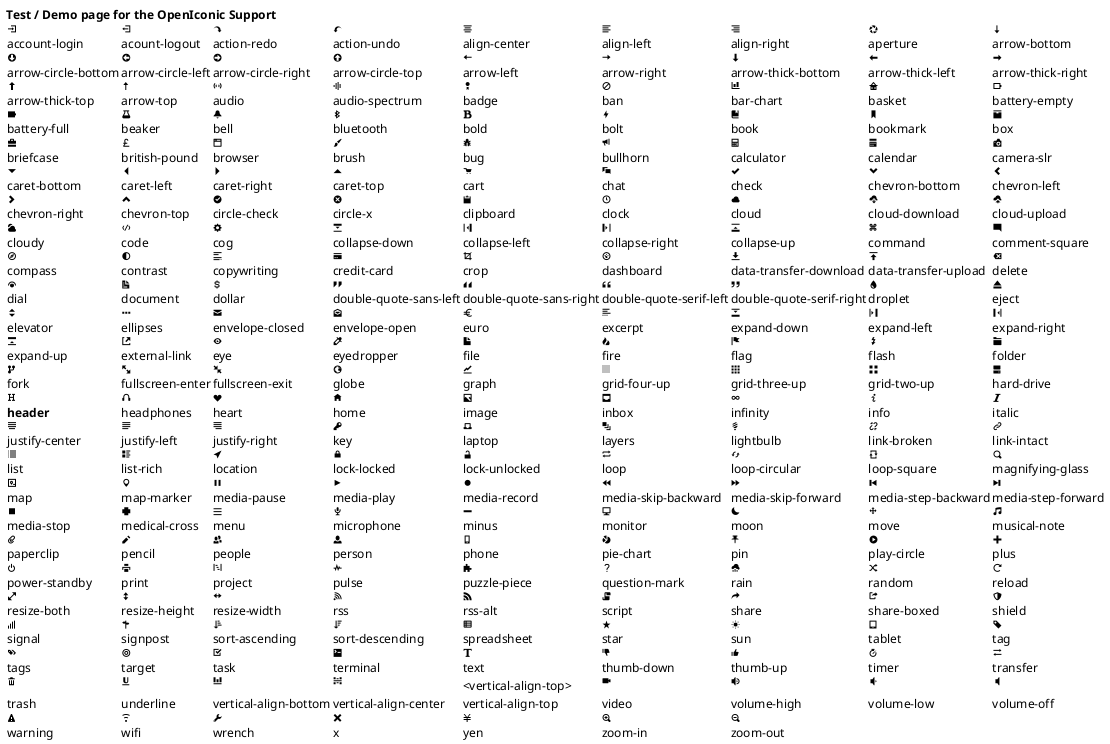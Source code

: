 @startuml openiconic_test
@startsalt
{
    <b>Test / Demo page for the OpenIconic Support</b>
    {
    <&account-login> | <&account-logout> | <&action-redo> | <&action-undo> | <&align-center> | <&align-left> | <&align-right> | <&aperture> | <&arrow-bottom>
    account-login    | acount-logout     | action-redo    | action-undo    | align-center    | align-left    | align-right    | aperture    | arrow-bottom
    <&arrow-circle-bottom> | <&arrow-circle-left> | <&arrow-circle-right> | <&arrow-circle-top> | <&arrow-left> | <&arrow-right> | <&arrow-thick-bottom> | <&arrow-thick-left> | <&arrow-thick-right>
    arrow-circle-bottom    | arrow-circle-left    | arrow-circle-right    | arrow-circle-top    | arrow-left    | arrow-right    | arrow-thick-bottom    | arrow-thick-left    | arrow-thick-right
    <&arrow-thick-top> | <&arrow-top> | <&audio> | <&audio-spectrum> | <&badge> | <&ban> | <&bar-chart> | <&basket> | <&battery-empty>
    arrow-thick-top    | arrow-top    | audio    | audio-spectrum    | badge    | ban    | bar-chart    | basket    | battery-empty
    <&battery-full> | <&beaker> | <&bell> | <&bluetooth> | <&bold> | <&bolt> | <&book> | <&bookmark> | <&box>
    battery-full    | beaker    | bell    | bluetooth    | bold    | bolt    | book    | bookmark    | box
    <&briefcase> | <&british-pound> | <&browser> | <&brush> | <&bug> | <&bullhorn> | <&calculator> | <&calendar> | <&camera-slr>
    briefcase    | british-pound    | browser    | brush    | bug    | bullhorn    | calculator    | calendar    | camera-slr
    <&caret-bottom> | <&caret-left> | <&caret-right> | <&caret-top> | <&cart> | <&chat> | <&check> | <&chevron-bottom> | <&chevron-left>
    caret-bottom    | caret-left    | caret-right    | caret-top    | cart    | chat    | check    | chevron-bottom    | chevron-left
    <&chevron-right> | <&chevron-top> | <&circle-check> | <&circle-x> | <&clipboard> | <&clock> | <&cloud> | <&cloud-download> | <&cloud-upload>
    chevron-right    | chevron-top    | circle-check    | circle-x    | clipboard    | clock    | cloud    | cloud-download    | cloud-upload
    <&cloudy> | <&code> | <&cog> | <&collapse-down> | <&collapse-left> | <&collapse-right> | <&collapse-up> | <&command> | <&comment-square>
    cloudy | code | cog | collapse-down | collapse-left | collapse-right | collapse-up | command | comment-square
    <&compass> | <&contrast> | <&copywriting> | <&credit-card> | <&crop> | <&dashboard> | <&data-transfer-download> | <&data-transfer-upload> | <&delete>
    compass | contrast | copywriting | credit-card | crop | dashboard | data-transfer-download | data-transfer-upload | delete
    <&dial> | <&document> | <&dollar> | <&double-quote-sans-left> | <&double-quote-sans-right> | <&double-quote-serif-left> | <&double-quote-serif-right> | <&droplet> | <&eject>
    dial | document | dollar | double-quote-sans-left | double-quote-sans-right | double-quote-serif-left | double-quote-serif-right | droplet | eject
    <&elevator> | <&ellipses> | <&envelope-closed> | <&envelope-open> | <&euro> | <&excerpt> | <&expand-down> | <&expand-left> | <&expand-right>
    elevator | ellipses | envelope-closed | envelope-open | euro | excerpt | expand-down | expand-left | expand-right
    <&expand-up> | <&external-link> | <&eye> | <&eyedropper> | <&file> | <&fire> | <&flag> | <&flash> | <&folder>
    expand-up | external-link | eye | eyedropper | file | fire | flag | flash | folder
    <&fork> | <&fullscreen-enter> | <&fullscreen-exit> | <&globe> | <&graph> | <&grid-four-up> | <&grid-three-up> | <&grid-two-up> | <&hard-drive>
    fork | fullscreen-enter | fullscreen-exit | globe | graph | grid-four-up | grid-three-up | grid-two-up | hard-drive
    <&header> | <&headphones> | <&heart> | <&home> | <&image> | <&inbox> | <&infinity> | <&info> | <&italic>
    <b>header | headphones | heart | home | image | inbox | infinity | info | italic
    <&justify-center> | <&justify-left> | <&justify-right> | <&key> | <&laptop> | <&layers> | <&lightbulb> | <&link-broken> | <&link-intact>
    justify-center | justify-left | justify-right | key | laptop | layers | lightbulb | link-broken | link-intact
    <&list> | <&list-rich> | <&location> | <&lock-locked> | <&lock-unlocked> | <&loop> | <&loop-circular> | <&loop-square> | <&magnifying-glass>
    list | list-rich | location | lock-locked | lock-unlocked | loop | loop-circular | loop-square | magnifying-glass
    <&map> | <&map-marker> | <&media-pause> | <&media-play> | <&media-record> | <&media-skip-backward> | <&media-skip-forward> | <&media-step-backward> | <&media-step-forward>
    map | map-marker | media-pause | media-play | media-record | media-skip-backward | media-skip-forward | media-step-backward | media-step-forward
    <&media-stop> | <&medical-cross> | <&menu> | <&microphone> | <&minus> | <&monitor> | <&moon> | <&move> | <&musical-note>
    media-stop | medical-cross | menu | microphone | minus | monitor | moon | move | musical-note
    <&paperclip> | <&pencil> | <&people> | <&person> | <&phone> | <&pie-chart> | <&pin> | <&play-circle> | <&plus>
    paperclip | pencil | people | person | phone | pie-chart | pin | play-circle | plus
    <&power-standby> | <&print> | <&project> | <&pulse> | <&puzzle-piece> | <&question-mark> | <&rain> | <&random> | <&reload>
    power-standby | print | project | pulse | puzzle-piece | question-mark | rain | random | reload
    <&resize-both> | <&resize-height> | <&resize-width> | <&rss> | <&rss-alt> | <&script> | <&share> | <&share-boxed> | <&shield>
    resize-both | resize-height | resize-width | rss | rss-alt | script | share | share-boxed | shield
    <&signal> | <&signpost> | <&sort-ascending> | <&sort-descending> | <&spreadsheet> | <&star> | <&sun> | <&tablet> | <&tag>
    signal | signpost | sort-ascending | sort-descending | spreadsheet | star | sun | tablet | tag
    <&tags> | <&target> | <&task> | <&terminal> | <&text> | <&thumb-down> | <&thumb-up> | <&timer> | <&transfer>
    tags | target | task | terminal | text | thumb-down | thumb-up | timer | transfer
    <&trash> | <&underline> | <&vertical-align-bottom> | <&vertical-align-center> | <vertical-align-top> | <&video> | <&volume-high> | <&volume-low> | <&volume-off>
    trash | underline | vertical-align-bottom | vertical-align-center | vertical-align-top | video | volume-high | volume-low | volume-off
    <&warning> | <&wifi> | <&wrench> | <&x> | <&yen> | <&zoom-in> | <&zoom-out>
    warning | wifi | wrench | x | yen | zoom-in | zoom-out
    }
}
@endsalt
@enduml